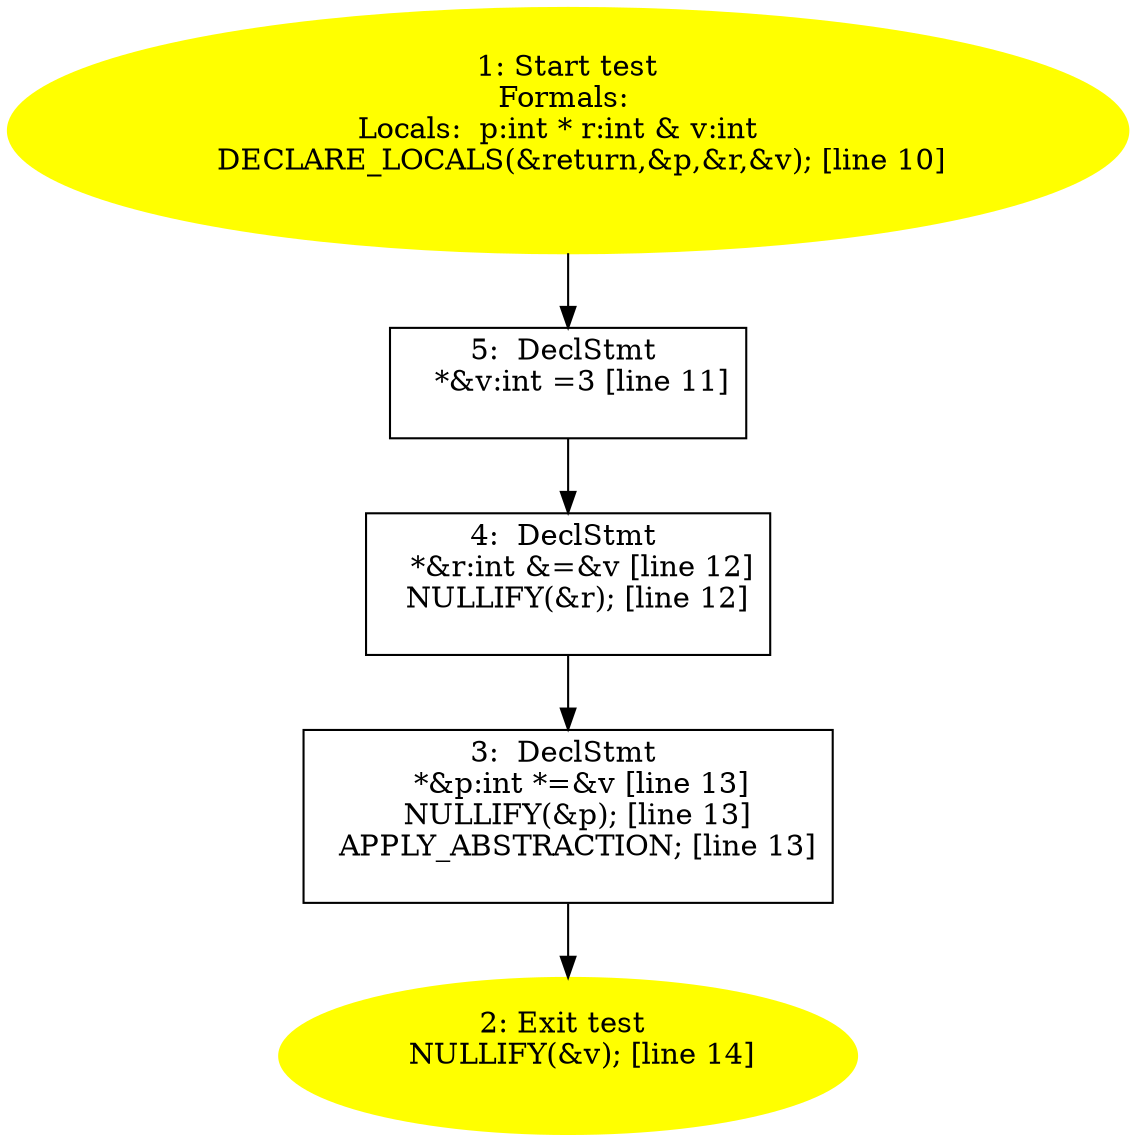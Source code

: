 /* @generated */
digraph iCFG {
5 [label="5:  DeclStmt \n   *&v:int =3 [line 11]\n " shape="box"]
	

	 5 -> 4 ;
4 [label="4:  DeclStmt \n   *&r:int &=&v [line 12]\n  NULLIFY(&r); [line 12]\n " shape="box"]
	

	 4 -> 3 ;
3 [label="3:  DeclStmt \n   *&p:int *=&v [line 13]\n  NULLIFY(&p); [line 13]\n  APPLY_ABSTRACTION; [line 13]\n " shape="box"]
	

	 3 -> 2 ;
2 [label="2: Exit test \n   NULLIFY(&v); [line 14]\n " color=yellow style=filled]
	

1 [label="1: Start test\nFormals: \nLocals:  p:int * r:int & v:int  \n   DECLARE_LOCALS(&return,&p,&r,&v); [line 10]\n " color=yellow style=filled]
	

	 1 -> 5 ;
}
